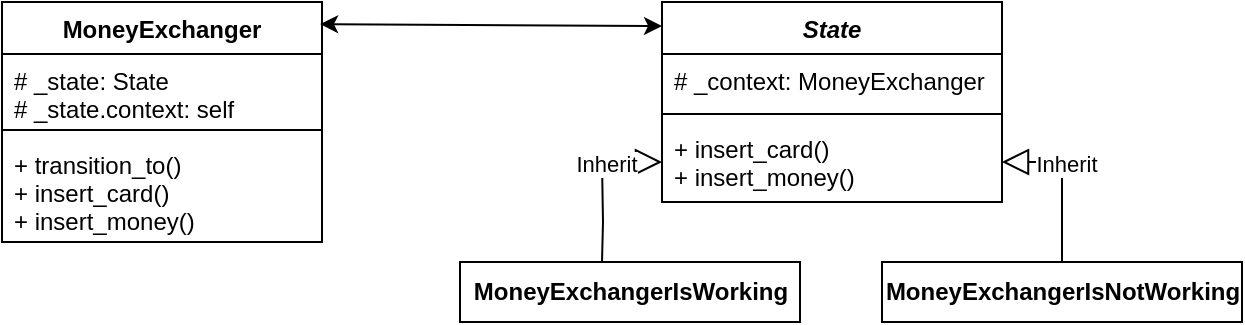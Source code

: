 <mxfile version="14.5.1" type="device"><diagram id="C5RBs43oDa-KdzZeNtuy" name="Page-1"><mxGraphModel dx="1350" dy="816" grid="1" gridSize="10" guides="1" tooltips="1" connect="1" arrows="1" fold="1" page="1" pageScale="1" pageWidth="827" pageHeight="1169" math="0" shadow="0"><root><mxCell id="WIyWlLk6GJQsqaUBKTNV-0"/><mxCell id="WIyWlLk6GJQsqaUBKTNV-1" parent="WIyWlLk6GJQsqaUBKTNV-0"/><mxCell id="Aw1vaLUFq46yZzPqBfAj-0" value="MoneyExchanger" style="swimlane;fontStyle=1;align=center;verticalAlign=top;childLayout=stackLayout;horizontal=1;startSize=26;horizontalStack=0;resizeParent=1;resizeParentMax=0;resizeLast=0;collapsible=1;marginBottom=0;fontColor=#000000;" vertex="1" parent="WIyWlLk6GJQsqaUBKTNV-1"><mxGeometry x="30" y="30" width="160" height="120" as="geometry"/></mxCell><mxCell id="Aw1vaLUFq46yZzPqBfAj-1" value="# _state: State&#10;# _state.context: self" style="text;strokeColor=none;fillColor=none;align=left;verticalAlign=top;spacingLeft=4;spacingRight=4;overflow=hidden;rotatable=0;points=[[0,0.5],[1,0.5]];portConstraint=eastwest;" vertex="1" parent="Aw1vaLUFq46yZzPqBfAj-0"><mxGeometry y="26" width="160" height="34" as="geometry"/></mxCell><mxCell id="Aw1vaLUFq46yZzPqBfAj-2" value="" style="line;strokeWidth=1;fillColor=none;align=left;verticalAlign=middle;spacingTop=-1;spacingLeft=3;spacingRight=3;rotatable=0;labelPosition=right;points=[];portConstraint=eastwest;" vertex="1" parent="Aw1vaLUFq46yZzPqBfAj-0"><mxGeometry y="60" width="160" height="8" as="geometry"/></mxCell><mxCell id="Aw1vaLUFq46yZzPqBfAj-3" value="+ transition_to()&#10;+ insert_card()&#10;+ insert_money()" style="text;strokeColor=none;fillColor=none;align=left;verticalAlign=top;spacingLeft=4;spacingRight=4;overflow=hidden;rotatable=0;points=[[0,0.5],[1,0.5]];portConstraint=eastwest;" vertex="1" parent="Aw1vaLUFq46yZzPqBfAj-0"><mxGeometry y="68" width="160" height="52" as="geometry"/></mxCell><mxCell id="Aw1vaLUFq46yZzPqBfAj-4" value="State" style="swimlane;fontStyle=3;align=center;verticalAlign=top;childLayout=stackLayout;horizontal=1;startSize=26;horizontalStack=0;resizeParent=1;resizeParentMax=0;resizeLast=0;collapsible=1;marginBottom=0;fontColor=#000000;" vertex="1" parent="WIyWlLk6GJQsqaUBKTNV-1"><mxGeometry x="360" y="30" width="170" height="100" as="geometry"/></mxCell><mxCell id="Aw1vaLUFq46yZzPqBfAj-5" value="# _context: MoneyExchanger" style="text;strokeColor=none;fillColor=none;align=left;verticalAlign=top;spacingLeft=4;spacingRight=4;overflow=hidden;rotatable=0;points=[[0,0.5],[1,0.5]];portConstraint=eastwest;" vertex="1" parent="Aw1vaLUFq46yZzPqBfAj-4"><mxGeometry y="26" width="170" height="26" as="geometry"/></mxCell><mxCell id="Aw1vaLUFq46yZzPqBfAj-6" value="" style="line;strokeWidth=1;fillColor=none;align=left;verticalAlign=middle;spacingTop=-1;spacingLeft=3;spacingRight=3;rotatable=0;labelPosition=right;points=[];portConstraint=eastwest;" vertex="1" parent="Aw1vaLUFq46yZzPqBfAj-4"><mxGeometry y="52" width="170" height="8" as="geometry"/></mxCell><mxCell id="Aw1vaLUFq46yZzPqBfAj-7" value="+ insert_card()&#10;+ insert_money()" style="text;strokeColor=none;fillColor=none;align=left;verticalAlign=top;spacingLeft=4;spacingRight=4;overflow=hidden;rotatable=0;points=[[0,0.5],[1,0.5]];portConstraint=eastwest;" vertex="1" parent="Aw1vaLUFq46yZzPqBfAj-4"><mxGeometry y="60" width="170" height="40" as="geometry"/></mxCell><mxCell id="Aw1vaLUFq46yZzPqBfAj-8" value="&lt;b&gt;MoneyExchangerIsWorking&lt;/b&gt;" style="html=1;" vertex="1" parent="WIyWlLk6GJQsqaUBKTNV-1"><mxGeometry x="259" y="160" width="170" height="30" as="geometry"/></mxCell><mxCell id="Aw1vaLUFq46yZzPqBfAj-11" value="&lt;b&gt;MoneyExchangerIsNotWorking&lt;/b&gt;" style="html=1;" vertex="1" parent="WIyWlLk6GJQsqaUBKTNV-1"><mxGeometry x="470" y="160" width="180" height="30" as="geometry"/></mxCell><mxCell id="Aw1vaLUFq46yZzPqBfAj-12" style="edgeStyle=orthogonalEdgeStyle;rounded=0;orthogonalLoop=1;jettySize=auto;html=1;entryX=0;entryY=0.5;entryDx=0;entryDy=0;endSize=11;startSize=11;endArrow=block;endFill=0;" edge="1" parent="WIyWlLk6GJQsqaUBKTNV-1" target="Aw1vaLUFq46yZzPqBfAj-7"><mxGeometry relative="1" as="geometry"><mxPoint x="330" y="160" as="sourcePoint"/><mxPoint x="410" y="210" as="targetPoint"/></mxGeometry></mxCell><mxCell id="Aw1vaLUFq46yZzPqBfAj-13" value="Inherit" style="edgeLabel;html=1;align=center;verticalAlign=middle;resizable=0;points=[];fontColor=#000000;" vertex="1" connectable="0" parent="Aw1vaLUFq46yZzPqBfAj-12"><mxGeometry x="0.241" y="-2" relative="1" as="geometry"><mxPoint as="offset"/></mxGeometry></mxCell><mxCell id="Aw1vaLUFq46yZzPqBfAj-14" style="edgeStyle=orthogonalEdgeStyle;rounded=0;orthogonalLoop=1;jettySize=auto;html=1;entryX=1;entryY=0.5;entryDx=0;entryDy=0;endSize=11;startSize=11;endArrow=block;endFill=0;exitX=0.5;exitY=0;exitDx=0;exitDy=0;" edge="1" parent="WIyWlLk6GJQsqaUBKTNV-1" source="Aw1vaLUFq46yZzPqBfAj-11" target="Aw1vaLUFq46yZzPqBfAj-7"><mxGeometry relative="1" as="geometry"><mxPoint x="590" y="115" as="sourcePoint"/><mxPoint x="620" y="65" as="targetPoint"/></mxGeometry></mxCell><mxCell id="Aw1vaLUFq46yZzPqBfAj-15" value="Inherit" style="edgeLabel;html=1;align=center;verticalAlign=middle;resizable=0;points=[];fontColor=#000000;" vertex="1" connectable="0" parent="Aw1vaLUFq46yZzPqBfAj-14"><mxGeometry x="0.241" y="-2" relative="1" as="geometry"><mxPoint as="offset"/></mxGeometry></mxCell><mxCell id="Aw1vaLUFq46yZzPqBfAj-16" value="" style="endArrow=classic;startArrow=classic;html=1;exitX=0.994;exitY=0.092;exitDx=0;exitDy=0;exitPerimeter=0;entryX=0;entryY=0.12;entryDx=0;entryDy=0;entryPerimeter=0;" edge="1" parent="WIyWlLk6GJQsqaUBKTNV-1" source="Aw1vaLUFq46yZzPqBfAj-0" target="Aw1vaLUFq46yZzPqBfAj-4"><mxGeometry width="50" height="50" relative="1" as="geometry"><mxPoint x="260" y="80" as="sourcePoint"/><mxPoint x="310" y="30" as="targetPoint"/></mxGeometry></mxCell></root></mxGraphModel></diagram></mxfile>